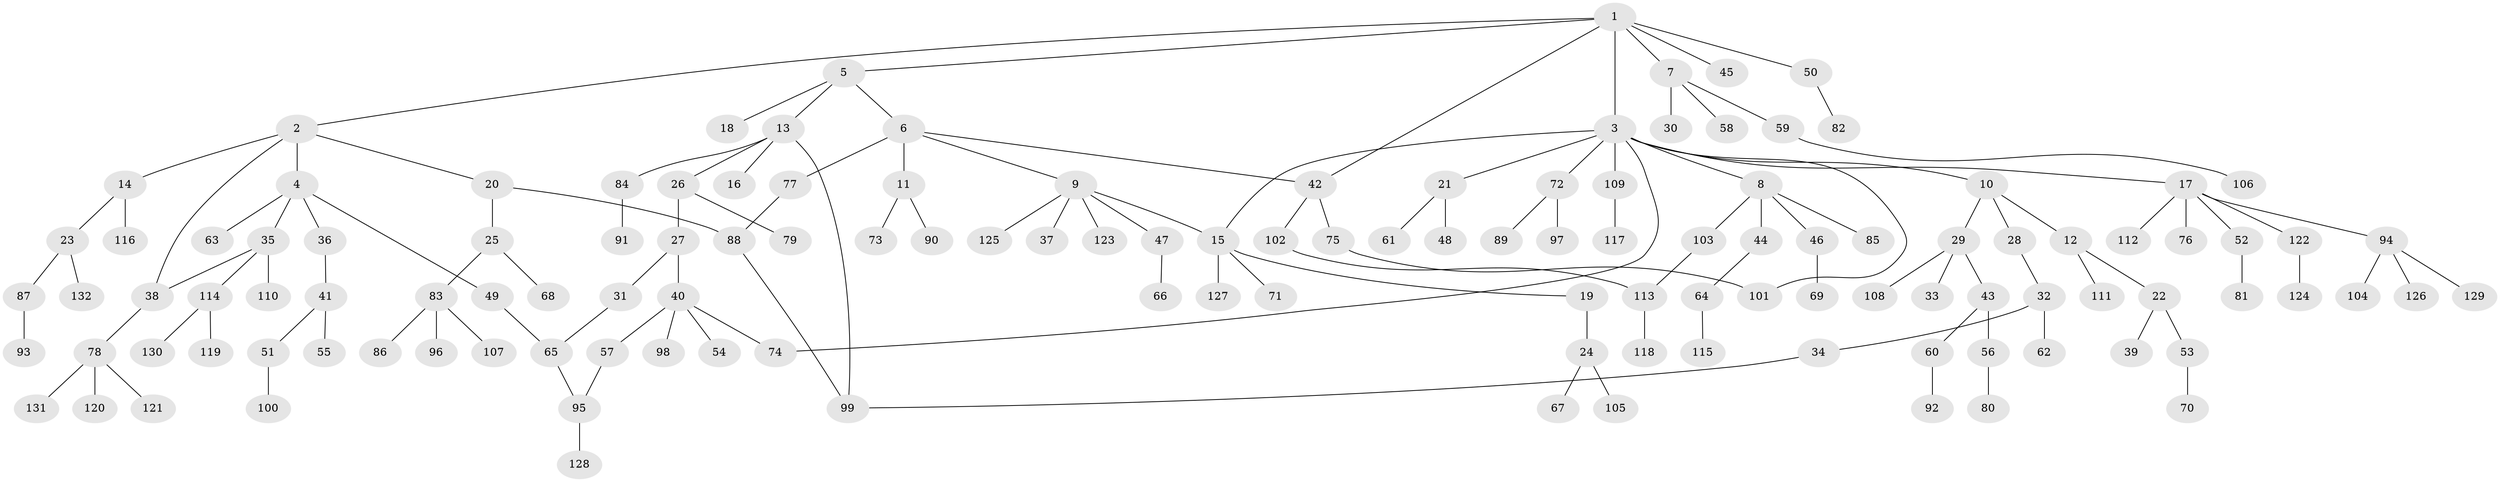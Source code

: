 // Generated by graph-tools (version 1.1) at 2025/01/03/09/25 03:01:11]
// undirected, 132 vertices, 142 edges
graph export_dot {
graph [start="1"]
  node [color=gray90,style=filled];
  1;
  2;
  3;
  4;
  5;
  6;
  7;
  8;
  9;
  10;
  11;
  12;
  13;
  14;
  15;
  16;
  17;
  18;
  19;
  20;
  21;
  22;
  23;
  24;
  25;
  26;
  27;
  28;
  29;
  30;
  31;
  32;
  33;
  34;
  35;
  36;
  37;
  38;
  39;
  40;
  41;
  42;
  43;
  44;
  45;
  46;
  47;
  48;
  49;
  50;
  51;
  52;
  53;
  54;
  55;
  56;
  57;
  58;
  59;
  60;
  61;
  62;
  63;
  64;
  65;
  66;
  67;
  68;
  69;
  70;
  71;
  72;
  73;
  74;
  75;
  76;
  77;
  78;
  79;
  80;
  81;
  82;
  83;
  84;
  85;
  86;
  87;
  88;
  89;
  90;
  91;
  92;
  93;
  94;
  95;
  96;
  97;
  98;
  99;
  100;
  101;
  102;
  103;
  104;
  105;
  106;
  107;
  108;
  109;
  110;
  111;
  112;
  113;
  114;
  115;
  116;
  117;
  118;
  119;
  120;
  121;
  122;
  123;
  124;
  125;
  126;
  127;
  128;
  129;
  130;
  131;
  132;
  1 -- 2;
  1 -- 3;
  1 -- 5;
  1 -- 7;
  1 -- 45;
  1 -- 50;
  1 -- 42;
  2 -- 4;
  2 -- 14;
  2 -- 20;
  2 -- 38;
  3 -- 8;
  3 -- 10;
  3 -- 15;
  3 -- 17;
  3 -- 21;
  3 -- 72;
  3 -- 109;
  3 -- 101;
  3 -- 74;
  4 -- 35;
  4 -- 36;
  4 -- 49;
  4 -- 63;
  5 -- 6;
  5 -- 13;
  5 -- 18;
  6 -- 9;
  6 -- 11;
  6 -- 42;
  6 -- 77;
  7 -- 30;
  7 -- 58;
  7 -- 59;
  8 -- 44;
  8 -- 46;
  8 -- 85;
  8 -- 103;
  9 -- 37;
  9 -- 47;
  9 -- 123;
  9 -- 125;
  9 -- 15;
  10 -- 12;
  10 -- 28;
  10 -- 29;
  11 -- 73;
  11 -- 90;
  12 -- 22;
  12 -- 111;
  13 -- 16;
  13 -- 26;
  13 -- 84;
  13 -- 99;
  14 -- 23;
  14 -- 116;
  15 -- 19;
  15 -- 71;
  15 -- 127;
  17 -- 52;
  17 -- 76;
  17 -- 94;
  17 -- 112;
  17 -- 122;
  19 -- 24;
  20 -- 25;
  20 -- 88;
  21 -- 48;
  21 -- 61;
  22 -- 39;
  22 -- 53;
  23 -- 87;
  23 -- 132;
  24 -- 67;
  24 -- 105;
  25 -- 68;
  25 -- 83;
  26 -- 27;
  26 -- 79;
  27 -- 31;
  27 -- 40;
  28 -- 32;
  29 -- 33;
  29 -- 43;
  29 -- 108;
  31 -- 65;
  32 -- 34;
  32 -- 62;
  34 -- 99;
  35 -- 38;
  35 -- 110;
  35 -- 114;
  36 -- 41;
  38 -- 78;
  40 -- 54;
  40 -- 57;
  40 -- 74;
  40 -- 98;
  41 -- 51;
  41 -- 55;
  42 -- 75;
  42 -- 102;
  43 -- 56;
  43 -- 60;
  44 -- 64;
  46 -- 69;
  47 -- 66;
  49 -- 65;
  50 -- 82;
  51 -- 100;
  52 -- 81;
  53 -- 70;
  56 -- 80;
  57 -- 95;
  59 -- 106;
  60 -- 92;
  64 -- 115;
  65 -- 95;
  72 -- 89;
  72 -- 97;
  75 -- 101;
  77 -- 88;
  78 -- 120;
  78 -- 121;
  78 -- 131;
  83 -- 86;
  83 -- 96;
  83 -- 107;
  84 -- 91;
  87 -- 93;
  88 -- 99;
  94 -- 104;
  94 -- 126;
  94 -- 129;
  95 -- 128;
  102 -- 113;
  103 -- 113;
  109 -- 117;
  113 -- 118;
  114 -- 119;
  114 -- 130;
  122 -- 124;
}
